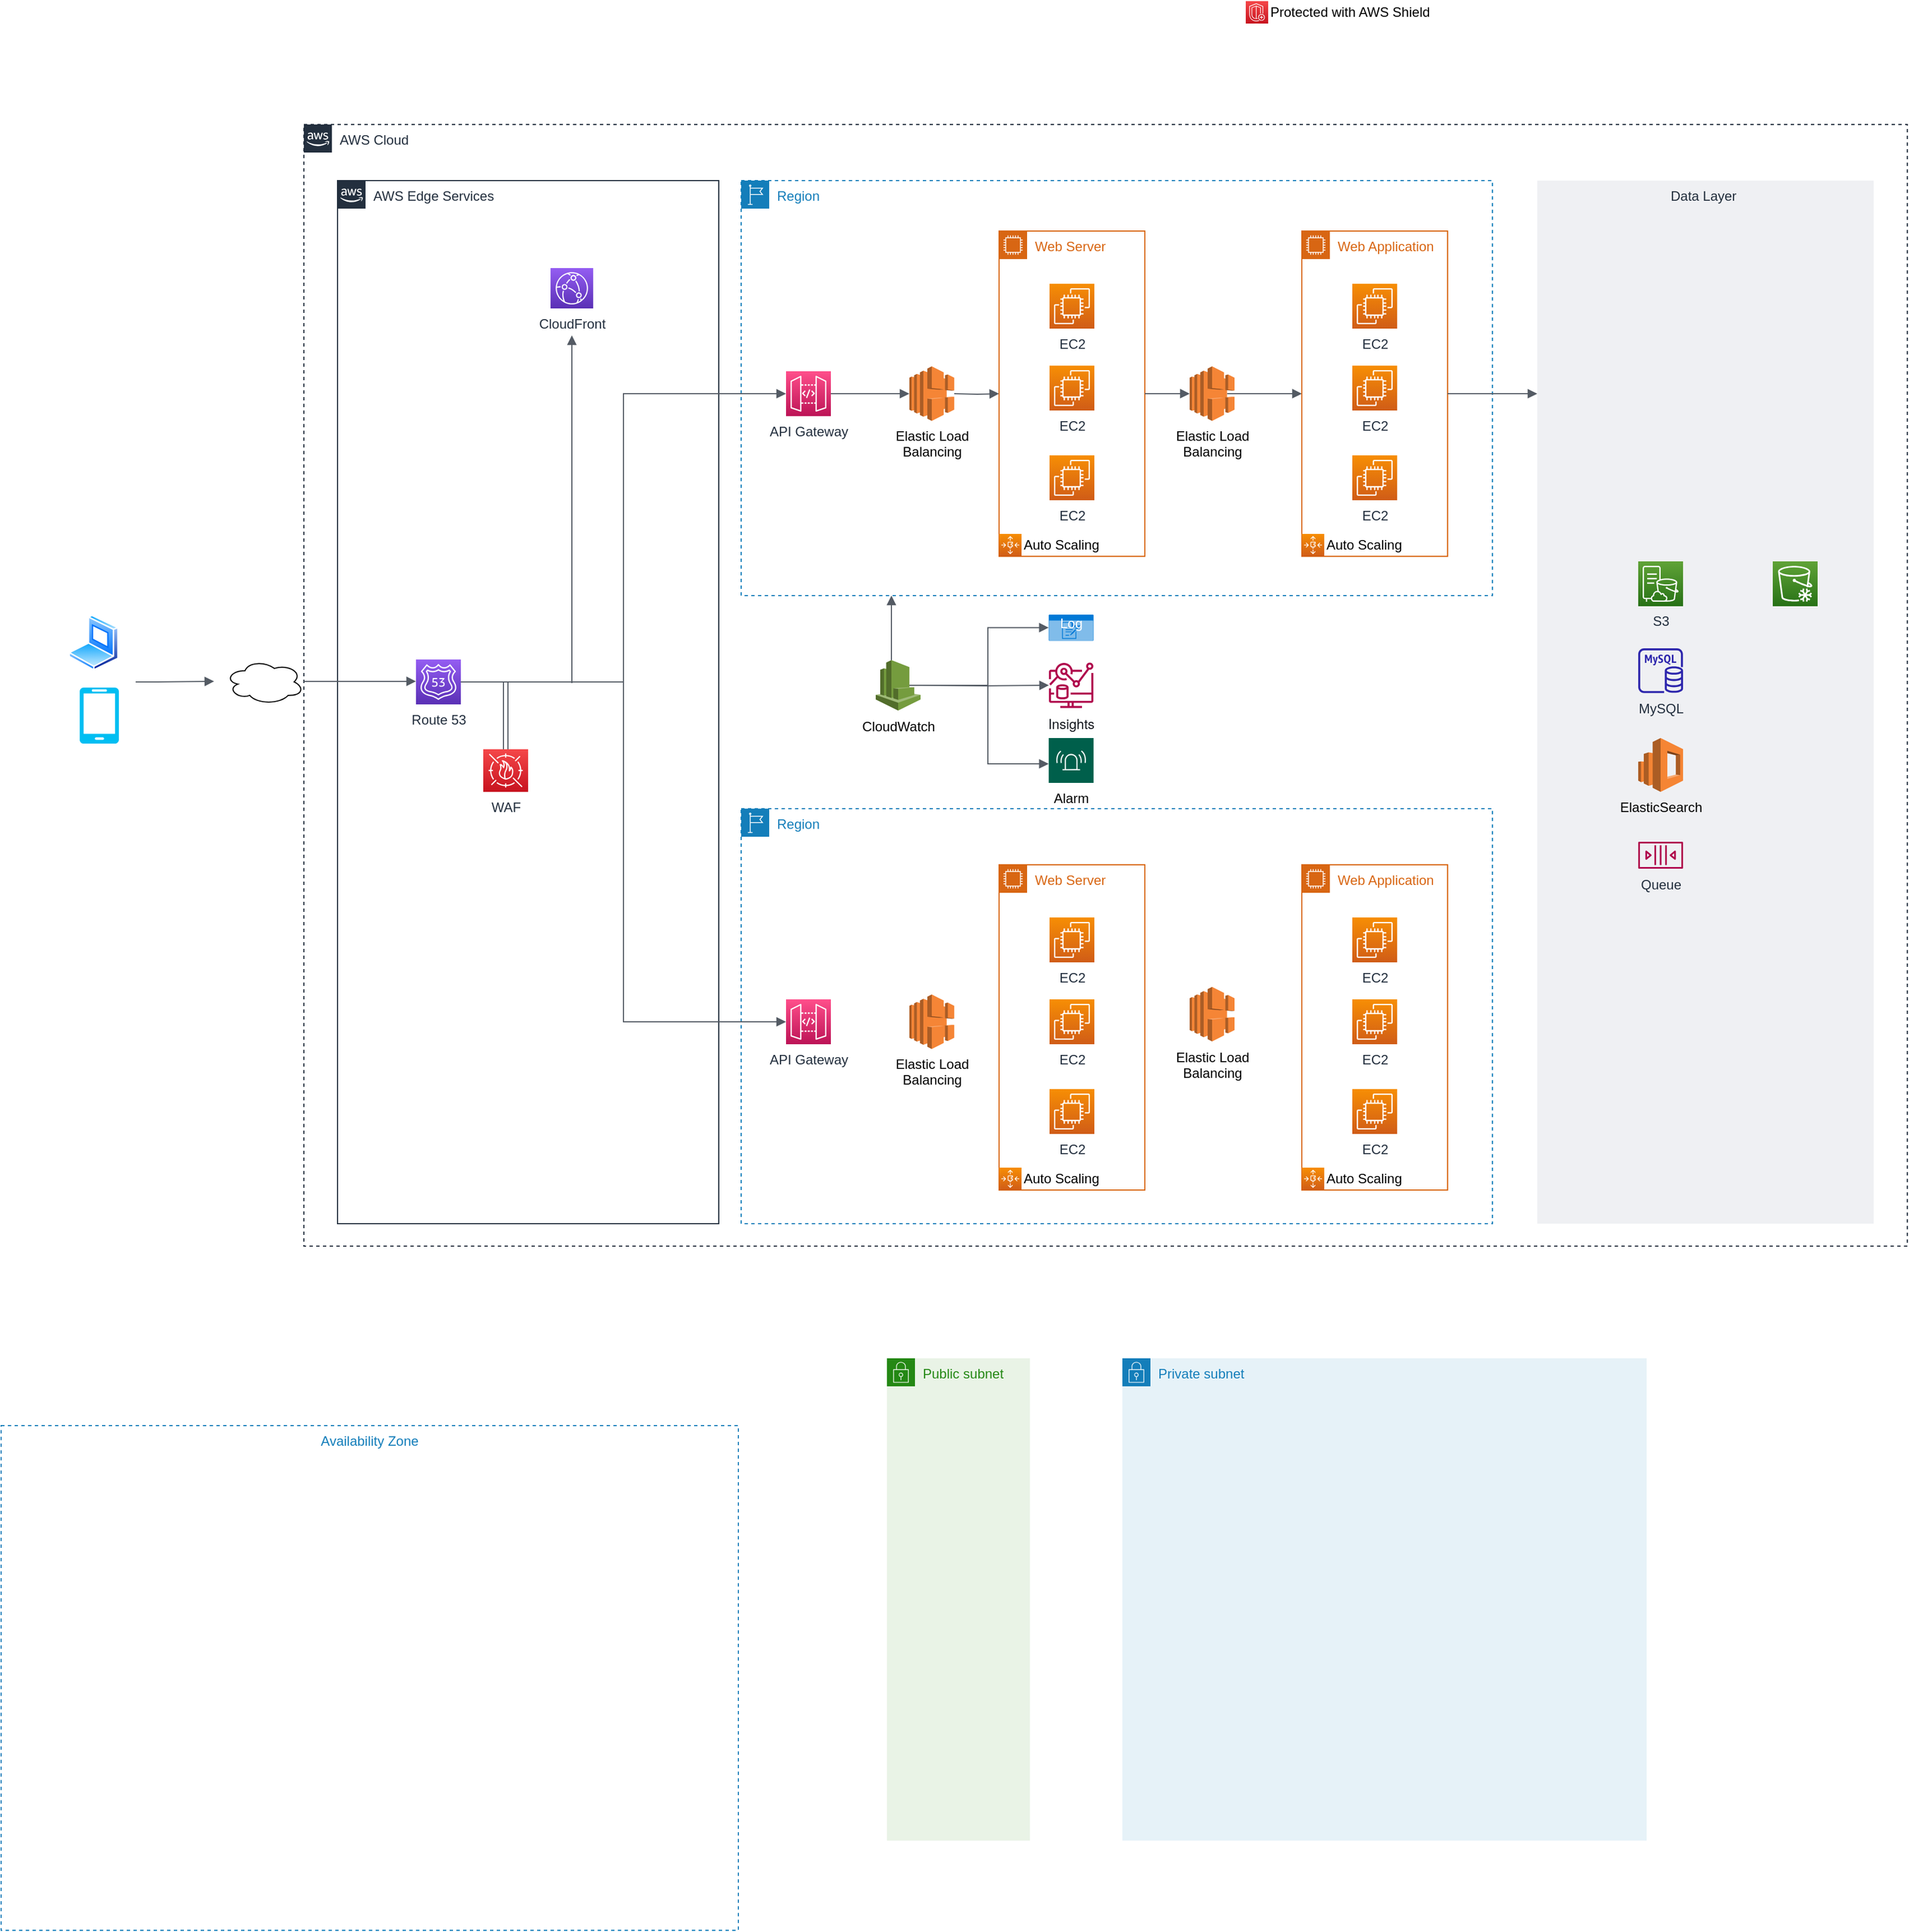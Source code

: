 <mxfile version="20.0.1" type="github">
  <diagram id="S9UyM0tFQbpVBHd5YzN-" name="Page-1">
    <mxGraphModel dx="1425" dy="802" grid="1" gridSize="10" guides="1" tooltips="1" connect="1" arrows="1" fold="1" page="1" pageScale="1" pageWidth="2336" pageHeight="1654" background="none" math="0" shadow="0">
      <root>
        <mxCell id="0" />
        <mxCell id="1" parent="0" />
        <mxCell id="o099btuPSf6t2Z-e04EJ-1" value="AWS Edge Services" style="points=[[0,0],[0.25,0],[0.5,0],[0.75,0],[1,0],[1,0.25],[1,0.5],[1,0.75],[1,1],[0.75,1],[0.5,1],[0.25,1],[0,1],[0,0.75],[0,0.5],[0,0.25]];outlineConnect=0;gradientColor=none;html=1;whiteSpace=wrap;fontSize=12;fontStyle=0;container=1;pointerEvents=0;collapsible=0;recursiveResize=0;shape=mxgraph.aws4.group;grIcon=mxgraph.aws4.group_aws_cloud_alt;strokeColor=#232F3E;fillColor=none;verticalAlign=top;align=left;spacingLeft=30;fontColor=#232F3E;dashed=0;" parent="1" vertex="1">
          <mxGeometry x="330" y="250" width="340" height="930" as="geometry" />
        </mxCell>
        <mxCell id="e1Rylb-uFzCbyF6p7n8r-2" value="AWS Cloud" style="points=[[0,0],[0.25,0],[0.5,0],[0.75,0],[1,0],[1,0.25],[1,0.5],[1,0.75],[1,1],[0.75,1],[0.5,1],[0.25,1],[0,1],[0,0.75],[0,0.5],[0,0.25]];outlineConnect=0;gradientColor=none;html=1;whiteSpace=wrap;fontSize=12;fontStyle=0;container=1;pointerEvents=0;collapsible=0;recursiveResize=0;shape=mxgraph.aws4.group;grIcon=mxgraph.aws4.group_aws_cloud_alt;strokeColor=#232F3E;fillColor=none;verticalAlign=top;align=left;spacingLeft=30;fontColor=#232F3E;dashed=1;" parent="1" vertex="1">
          <mxGeometry x="300" y="200" width="1430" height="1000" as="geometry" />
        </mxCell>
        <mxCell id="iqLI3kbQGFWktOSRR8GA-108" value="Data Layer " style="fillColor=#EFF0F3;strokeColor=none;dashed=0;verticalAlign=top;fontStyle=0;fontColor=#232F3D;" vertex="1" parent="e1Rylb-uFzCbyF6p7n8r-2">
          <mxGeometry x="1100" y="50" width="300" height="930" as="geometry" />
        </mxCell>
        <mxCell id="e1Rylb-uFzCbyF6p7n8r-9" value="Region" style="points=[[0,0],[0.25,0],[0.5,0],[0.75,0],[1,0],[1,0.25],[1,0.5],[1,0.75],[1,1],[0.75,1],[0.5,1],[0.25,1],[0,1],[0,0.75],[0,0.5],[0,0.25]];outlineConnect=0;gradientColor=none;html=1;whiteSpace=wrap;fontSize=12;fontStyle=0;container=1;pointerEvents=0;collapsible=0;recursiveResize=0;shape=mxgraph.aws4.group;grIcon=mxgraph.aws4.group_region;strokeColor=#147EBA;fillColor=none;verticalAlign=top;align=left;spacingLeft=30;fontColor=#147EBA;dashed=1;" parent="e1Rylb-uFzCbyF6p7n8r-2" vertex="1">
          <mxGeometry x="390" y="50" width="670" height="370" as="geometry" />
        </mxCell>
        <mxCell id="e1Rylb-uFzCbyF6p7n8r-6" value="API Gateway" style="sketch=0;points=[[0,0,0],[0.25,0,0],[0.5,0,0],[0.75,0,0],[1,0,0],[0,1,0],[0.25,1,0],[0.5,1,0],[0.75,1,0],[1,1,0],[0,0.25,0],[0,0.5,0],[0,0.75,0],[1,0.25,0],[1,0.5,0],[1,0.75,0]];outlineConnect=0;fontColor=#232F3E;gradientColor=#FF4F8B;gradientDirection=north;fillColor=#BC1356;strokeColor=#ffffff;dashed=0;verticalLabelPosition=bottom;verticalAlign=top;align=center;html=1;fontSize=12;fontStyle=0;aspect=fixed;shape=mxgraph.aws4.resourceIcon;resIcon=mxgraph.aws4.api_gateway;" parent="e1Rylb-uFzCbyF6p7n8r-9" vertex="1">
          <mxGeometry x="40" y="170" width="40" height="40" as="geometry" />
        </mxCell>
        <mxCell id="e1Rylb-uFzCbyF6p7n8r-16" value="Elastic Load&lt;br&gt;Balancing" style="outlineConnect=0;dashed=0;verticalLabelPosition=bottom;verticalAlign=top;align=center;html=1;shape=mxgraph.aws3.elastic_load_balancing;fillColor=#F58536;gradientColor=none;aspect=fixed;" parent="e1Rylb-uFzCbyF6p7n8r-9" vertex="1">
          <mxGeometry x="150" y="165.68" width="40" height="48.63" as="geometry" />
        </mxCell>
        <mxCell id="e1Rylb-uFzCbyF6p7n8r-26" value="Elastic Load&lt;br&gt;Balancing" style="outlineConnect=0;dashed=0;verticalLabelPosition=bottom;verticalAlign=top;align=center;html=1;shape=mxgraph.aws3.elastic_load_balancing;fillColor=#F58536;gradientColor=none;aspect=fixed;" parent="e1Rylb-uFzCbyF6p7n8r-9" vertex="1">
          <mxGeometry x="400" y="165.68" width="40" height="48.63" as="geometry" />
        </mxCell>
        <mxCell id="iqLI3kbQGFWktOSRR8GA-112" value="" style="edgeStyle=orthogonalEdgeStyle;html=1;endArrow=block;elbow=vertical;startArrow=none;endFill=1;strokeColor=#545B64;rounded=0;entryX=0;entryY=0.5;entryDx=0;entryDy=0;" edge="1" parent="e1Rylb-uFzCbyF6p7n8r-9" target="e1Rylb-uFzCbyF6p7n8r-17">
          <mxGeometry width="100" relative="1" as="geometry">
            <mxPoint x="190" y="190" as="sourcePoint" />
            <mxPoint x="390" y="340" as="targetPoint" />
          </mxGeometry>
        </mxCell>
        <mxCell id="e1Rylb-uFzCbyF6p7n8r-17" value="Web Server" style="points=[[0,0],[0.25,0],[0.5,0],[0.75,0],[1,0],[1,0.25],[1,0.5],[1,0.75],[1,1],[0.75,1],[0.5,1],[0.25,1],[0,1],[0,0.75],[0,0.5],[0,0.25]];outlineConnect=0;gradientColor=none;html=1;whiteSpace=wrap;fontSize=12;fontStyle=0;container=1;pointerEvents=0;collapsible=0;recursiveResize=0;shape=mxgraph.aws4.group;grIcon=mxgraph.aws4.group_ec2_instance_contents;strokeColor=#D86613;fillColor=none;verticalAlign=top;align=left;spacingLeft=30;fontColor=#D86613;dashed=0;" parent="e1Rylb-uFzCbyF6p7n8r-9" vertex="1">
          <mxGeometry x="230" y="45" width="130" height="290" as="geometry" />
        </mxCell>
        <mxCell id="e1Rylb-uFzCbyF6p7n8r-18" value="" style="sketch=0;points=[[0,0,0],[0.25,0,0],[0.5,0,0],[0.75,0,0],[1,0,0],[0,1,0],[0.25,1,0],[0.5,1,0],[0.75,1,0],[1,1,0],[0,0.25,0],[0,0.5,0],[0,0.75,0],[1,0.25,0],[1,0.5,0],[1,0.75,0]];outlineConnect=0;fontColor=#232F3E;gradientColor=#F78E04;gradientDirection=north;fillColor=#D05C17;strokeColor=#ffffff;dashed=0;verticalLabelPosition=bottom;verticalAlign=top;align=center;html=1;fontSize=12;fontStyle=0;aspect=fixed;shape=mxgraph.aws4.resourceIcon;resIcon=mxgraph.aws4.auto_scaling3;" parent="e1Rylb-uFzCbyF6p7n8r-17" vertex="1">
          <mxGeometry y="270" width="20" height="20" as="geometry" />
        </mxCell>
        <mxCell id="e1Rylb-uFzCbyF6p7n8r-19" value="Auto Scaling" style="text;html=1;strokeColor=none;fillColor=none;align=left;verticalAlign=middle;whiteSpace=wrap;rounded=0;dashed=1;" parent="e1Rylb-uFzCbyF6p7n8r-17" vertex="1">
          <mxGeometry x="20" y="270" width="110" height="20" as="geometry" />
        </mxCell>
        <mxCell id="e1Rylb-uFzCbyF6p7n8r-20" value="EC2" style="sketch=0;points=[[0,0,0],[0.25,0,0],[0.5,0,0],[0.75,0,0],[1,0,0],[0,1,0],[0.25,1,0],[0.5,1,0],[0.75,1,0],[1,1,0],[0,0.25,0],[0,0.5,0],[0,0.75,0],[1,0.25,0],[1,0.5,0],[1,0.75,0]];outlineConnect=0;fontColor=#232F3E;gradientColor=#F78E04;gradientDirection=north;fillColor=#D05C17;strokeColor=#ffffff;dashed=0;verticalLabelPosition=bottom;verticalAlign=top;align=center;html=1;fontSize=12;fontStyle=0;aspect=fixed;shape=mxgraph.aws4.resourceIcon;resIcon=mxgraph.aws4.ec2;" parent="e1Rylb-uFzCbyF6p7n8r-17" vertex="1">
          <mxGeometry x="45" y="47" width="40" height="40" as="geometry" />
        </mxCell>
        <mxCell id="e1Rylb-uFzCbyF6p7n8r-34" value="EC2" style="sketch=0;points=[[0,0,0],[0.25,0,0],[0.5,0,0],[0.75,0,0],[1,0,0],[0,1,0],[0.25,1,0],[0.5,1,0],[0.75,1,0],[1,1,0],[0,0.25,0],[0,0.5,0],[0,0.75,0],[1,0.25,0],[1,0.5,0],[1,0.75,0]];outlineConnect=0;fontColor=#232F3E;gradientColor=#F78E04;gradientDirection=north;fillColor=#D05C17;strokeColor=#ffffff;dashed=0;verticalLabelPosition=bottom;verticalAlign=top;align=center;html=1;fontSize=12;fontStyle=0;aspect=fixed;shape=mxgraph.aws4.resourceIcon;resIcon=mxgraph.aws4.ec2;" parent="e1Rylb-uFzCbyF6p7n8r-17" vertex="1">
          <mxGeometry x="45" y="120" width="40" height="40" as="geometry" />
        </mxCell>
        <mxCell id="e1Rylb-uFzCbyF6p7n8r-35" value="EC2" style="sketch=0;points=[[0,0,0],[0.25,0,0],[0.5,0,0],[0.75,0,0],[1,0,0],[0,1,0],[0.25,1,0],[0.5,1,0],[0.75,1,0],[1,1,0],[0,0.25,0],[0,0.5,0],[0,0.75,0],[1,0.25,0],[1,0.5,0],[1,0.75,0]];outlineConnect=0;fontColor=#232F3E;gradientColor=#F78E04;gradientDirection=north;fillColor=#D05C17;strokeColor=#ffffff;dashed=0;verticalLabelPosition=bottom;verticalAlign=top;align=center;html=1;fontSize=12;fontStyle=0;aspect=fixed;shape=mxgraph.aws4.resourceIcon;resIcon=mxgraph.aws4.ec2;" parent="e1Rylb-uFzCbyF6p7n8r-17" vertex="1">
          <mxGeometry x="45" y="200" width="40" height="40" as="geometry" />
        </mxCell>
        <mxCell id="iqLI3kbQGFWktOSRR8GA-113" value="" style="edgeStyle=orthogonalEdgeStyle;html=1;endArrow=block;elbow=vertical;startArrow=none;endFill=1;strokeColor=#545B64;rounded=0;exitX=1;exitY=0.5;exitDx=0;exitDy=0;entryX=0;entryY=0.5;entryDx=0;entryDy=0;entryPerimeter=0;" edge="1" parent="e1Rylb-uFzCbyF6p7n8r-9" source="e1Rylb-uFzCbyF6p7n8r-17" target="e1Rylb-uFzCbyF6p7n8r-26">
          <mxGeometry width="100" relative="1" as="geometry">
            <mxPoint x="290" y="340" as="sourcePoint" />
            <mxPoint x="390" y="340" as="targetPoint" />
          </mxGeometry>
        </mxCell>
        <mxCell id="iqLI3kbQGFWktOSRR8GA-114" value="" style="edgeStyle=orthogonalEdgeStyle;html=1;endArrow=block;elbow=vertical;startArrow=none;endFill=1;strokeColor=#545B64;rounded=0;exitX=0.835;exitY=0.5;exitDx=0;exitDy=0;exitPerimeter=0;" edge="1" parent="e1Rylb-uFzCbyF6p7n8r-9" source="e1Rylb-uFzCbyF6p7n8r-26" target="e1Rylb-uFzCbyF6p7n8r-36">
          <mxGeometry width="100" relative="1" as="geometry">
            <mxPoint x="290" y="340" as="sourcePoint" />
            <mxPoint x="390" y="340" as="targetPoint" />
          </mxGeometry>
        </mxCell>
        <mxCell id="e1Rylb-uFzCbyF6p7n8r-36" value="Web Application" style="points=[[0,0],[0.25,0],[0.5,0],[0.75,0],[1,0],[1,0.25],[1,0.5],[1,0.75],[1,1],[0.75,1],[0.5,1],[0.25,1],[0,1],[0,0.75],[0,0.5],[0,0.25]];outlineConnect=0;gradientColor=none;html=1;whiteSpace=wrap;fontSize=12;fontStyle=0;container=1;pointerEvents=0;collapsible=0;recursiveResize=0;shape=mxgraph.aws4.group;grIcon=mxgraph.aws4.group_ec2_instance_contents;strokeColor=#D86613;fillColor=none;verticalAlign=top;align=left;spacingLeft=30;fontColor=#D86613;dashed=0;" parent="e1Rylb-uFzCbyF6p7n8r-9" vertex="1">
          <mxGeometry x="500" y="45" width="130" height="290" as="geometry" />
        </mxCell>
        <mxCell id="e1Rylb-uFzCbyF6p7n8r-37" value="" style="sketch=0;points=[[0,0,0],[0.25,0,0],[0.5,0,0],[0.75,0,0],[1,0,0],[0,1,0],[0.25,1,0],[0.5,1,0],[0.75,1,0],[1,1,0],[0,0.25,0],[0,0.5,0],[0,0.75,0],[1,0.25,0],[1,0.5,0],[1,0.75,0]];outlineConnect=0;fontColor=#232F3E;gradientColor=#F78E04;gradientDirection=north;fillColor=#D05C17;strokeColor=#ffffff;dashed=0;verticalLabelPosition=bottom;verticalAlign=top;align=center;html=1;fontSize=12;fontStyle=0;aspect=fixed;shape=mxgraph.aws4.resourceIcon;resIcon=mxgraph.aws4.auto_scaling3;" parent="e1Rylb-uFzCbyF6p7n8r-36" vertex="1">
          <mxGeometry y="270" width="20" height="20" as="geometry" />
        </mxCell>
        <mxCell id="e1Rylb-uFzCbyF6p7n8r-38" value="Auto Scaling" style="text;html=1;strokeColor=none;fillColor=none;align=left;verticalAlign=middle;whiteSpace=wrap;rounded=0;dashed=1;" parent="e1Rylb-uFzCbyF6p7n8r-36" vertex="1">
          <mxGeometry x="20" y="270" width="110" height="20" as="geometry" />
        </mxCell>
        <mxCell id="e1Rylb-uFzCbyF6p7n8r-39" value="EC2" style="sketch=0;points=[[0,0,0],[0.25,0,0],[0.5,0,0],[0.75,0,0],[1,0,0],[0,1,0],[0.25,1,0],[0.5,1,0],[0.75,1,0],[1,1,0],[0,0.25,0],[0,0.5,0],[0,0.75,0],[1,0.25,0],[1,0.5,0],[1,0.75,0]];outlineConnect=0;fontColor=#232F3E;gradientColor=#F78E04;gradientDirection=north;fillColor=#D05C17;strokeColor=#ffffff;dashed=0;verticalLabelPosition=bottom;verticalAlign=top;align=center;html=1;fontSize=12;fontStyle=0;aspect=fixed;shape=mxgraph.aws4.resourceIcon;resIcon=mxgraph.aws4.ec2;" parent="e1Rylb-uFzCbyF6p7n8r-36" vertex="1">
          <mxGeometry x="45" y="47" width="40" height="40" as="geometry" />
        </mxCell>
        <mxCell id="e1Rylb-uFzCbyF6p7n8r-40" value="EC2" style="sketch=0;points=[[0,0,0],[0.25,0,0],[0.5,0,0],[0.75,0,0],[1,0,0],[0,1,0],[0.25,1,0],[0.5,1,0],[0.75,1,0],[1,1,0],[0,0.25,0],[0,0.5,0],[0,0.75,0],[1,0.25,0],[1,0.5,0],[1,0.75,0]];outlineConnect=0;fontColor=#232F3E;gradientColor=#F78E04;gradientDirection=north;fillColor=#D05C17;strokeColor=#ffffff;dashed=0;verticalLabelPosition=bottom;verticalAlign=top;align=center;html=1;fontSize=12;fontStyle=0;aspect=fixed;shape=mxgraph.aws4.resourceIcon;resIcon=mxgraph.aws4.ec2;" parent="e1Rylb-uFzCbyF6p7n8r-36" vertex="1">
          <mxGeometry x="45" y="120" width="40" height="40" as="geometry" />
        </mxCell>
        <mxCell id="e1Rylb-uFzCbyF6p7n8r-41" value="EC2" style="sketch=0;points=[[0,0,0],[0.25,0,0],[0.5,0,0],[0.75,0,0],[1,0,0],[0,1,0],[0.25,1,0],[0.5,1,0],[0.75,1,0],[1,1,0],[0,0.25,0],[0,0.5,0],[0,0.75,0],[1,0.25,0],[1,0.5,0],[1,0.75,0]];outlineConnect=0;fontColor=#232F3E;gradientColor=#F78E04;gradientDirection=north;fillColor=#D05C17;strokeColor=#ffffff;dashed=0;verticalLabelPosition=bottom;verticalAlign=top;align=center;html=1;fontSize=12;fontStyle=0;aspect=fixed;shape=mxgraph.aws4.resourceIcon;resIcon=mxgraph.aws4.ec2;" parent="e1Rylb-uFzCbyF6p7n8r-36" vertex="1">
          <mxGeometry x="45" y="200" width="40" height="40" as="geometry" />
        </mxCell>
        <mxCell id="iqLI3kbQGFWktOSRR8GA-72" value="Region" style="points=[[0,0],[0.25,0],[0.5,0],[0.75,0],[1,0],[1,0.25],[1,0.5],[1,0.75],[1,1],[0.75,1],[0.5,1],[0.25,1],[0,1],[0,0.75],[0,0.5],[0,0.25]];outlineConnect=0;gradientColor=none;html=1;whiteSpace=wrap;fontSize=12;fontStyle=0;container=1;pointerEvents=0;collapsible=0;recursiveResize=0;shape=mxgraph.aws4.group;grIcon=mxgraph.aws4.group_region;strokeColor=#147EBA;fillColor=none;verticalAlign=top;align=left;spacingLeft=30;fontColor=#147EBA;dashed=1;" vertex="1" parent="e1Rylb-uFzCbyF6p7n8r-2">
          <mxGeometry x="390" y="610" width="670" height="370" as="geometry" />
        </mxCell>
        <mxCell id="iqLI3kbQGFWktOSRR8GA-77" value="API Gateway" style="sketch=0;points=[[0,0,0],[0.25,0,0],[0.5,0,0],[0.75,0,0],[1,0,0],[0,1,0],[0.25,1,0],[0.5,1,0],[0.75,1,0],[1,1,0],[0,0.25,0],[0,0.5,0],[0,0.75,0],[1,0.25,0],[1,0.5,0],[1,0.75,0]];outlineConnect=0;fontColor=#232F3E;gradientColor=#FF4F8B;gradientDirection=north;fillColor=#BC1356;strokeColor=#ffffff;dashed=0;verticalLabelPosition=bottom;verticalAlign=top;align=center;html=1;fontSize=12;fontStyle=0;aspect=fixed;shape=mxgraph.aws4.resourceIcon;resIcon=mxgraph.aws4.api_gateway;" vertex="1" parent="iqLI3kbQGFWktOSRR8GA-72">
          <mxGeometry x="40" y="170" width="40" height="40" as="geometry" />
        </mxCell>
        <mxCell id="iqLI3kbQGFWktOSRR8GA-78" value="Elastic Load&lt;br&gt;Balancing" style="outlineConnect=0;dashed=0;verticalLabelPosition=bottom;verticalAlign=top;align=center;html=1;shape=mxgraph.aws3.elastic_load_balancing;fillColor=#F58536;gradientColor=none;aspect=fixed;" vertex="1" parent="iqLI3kbQGFWktOSRR8GA-72">
          <mxGeometry x="150" y="165.68" width="40" height="48.63" as="geometry" />
        </mxCell>
        <mxCell id="iqLI3kbQGFWktOSRR8GA-79" value="Web Server" style="points=[[0,0],[0.25,0],[0.5,0],[0.75,0],[1,0],[1,0.25],[1,0.5],[1,0.75],[1,1],[0.75,1],[0.5,1],[0.25,1],[0,1],[0,0.75],[0,0.5],[0,0.25]];outlineConnect=0;gradientColor=none;html=1;whiteSpace=wrap;fontSize=12;fontStyle=0;container=1;pointerEvents=0;collapsible=0;recursiveResize=0;shape=mxgraph.aws4.group;grIcon=mxgraph.aws4.group_ec2_instance_contents;strokeColor=#D86613;fillColor=none;verticalAlign=top;align=left;spacingLeft=30;fontColor=#D86613;dashed=0;" vertex="1" parent="iqLI3kbQGFWktOSRR8GA-72">
          <mxGeometry x="230" y="50" width="130" height="290" as="geometry" />
        </mxCell>
        <mxCell id="iqLI3kbQGFWktOSRR8GA-80" value="" style="sketch=0;points=[[0,0,0],[0.25,0,0],[0.5,0,0],[0.75,0,0],[1,0,0],[0,1,0],[0.25,1,0],[0.5,1,0],[0.75,1,0],[1,1,0],[0,0.25,0],[0,0.5,0],[0,0.75,0],[1,0.25,0],[1,0.5,0],[1,0.75,0]];outlineConnect=0;fontColor=#232F3E;gradientColor=#F78E04;gradientDirection=north;fillColor=#D05C17;strokeColor=#ffffff;dashed=0;verticalLabelPosition=bottom;verticalAlign=top;align=center;html=1;fontSize=12;fontStyle=0;aspect=fixed;shape=mxgraph.aws4.resourceIcon;resIcon=mxgraph.aws4.auto_scaling3;" vertex="1" parent="iqLI3kbQGFWktOSRR8GA-79">
          <mxGeometry y="270" width="20" height="20" as="geometry" />
        </mxCell>
        <mxCell id="iqLI3kbQGFWktOSRR8GA-81" value="Auto Scaling" style="text;html=1;strokeColor=none;fillColor=none;align=left;verticalAlign=middle;whiteSpace=wrap;rounded=0;dashed=1;" vertex="1" parent="iqLI3kbQGFWktOSRR8GA-79">
          <mxGeometry x="20" y="270" width="110" height="20" as="geometry" />
        </mxCell>
        <mxCell id="iqLI3kbQGFWktOSRR8GA-82" value="EC2" style="sketch=0;points=[[0,0,0],[0.25,0,0],[0.5,0,0],[0.75,0,0],[1,0,0],[0,1,0],[0.25,1,0],[0.5,1,0],[0.75,1,0],[1,1,0],[0,0.25,0],[0,0.5,0],[0,0.75,0],[1,0.25,0],[1,0.5,0],[1,0.75,0]];outlineConnect=0;fontColor=#232F3E;gradientColor=#F78E04;gradientDirection=north;fillColor=#D05C17;strokeColor=#ffffff;dashed=0;verticalLabelPosition=bottom;verticalAlign=top;align=center;html=1;fontSize=12;fontStyle=0;aspect=fixed;shape=mxgraph.aws4.resourceIcon;resIcon=mxgraph.aws4.ec2;" vertex="1" parent="iqLI3kbQGFWktOSRR8GA-79">
          <mxGeometry x="45" y="47" width="40" height="40" as="geometry" />
        </mxCell>
        <mxCell id="iqLI3kbQGFWktOSRR8GA-83" value="EC2" style="sketch=0;points=[[0,0,0],[0.25,0,0],[0.5,0,0],[0.75,0,0],[1,0,0],[0,1,0],[0.25,1,0],[0.5,1,0],[0.75,1,0],[1,1,0],[0,0.25,0],[0,0.5,0],[0,0.75,0],[1,0.25,0],[1,0.5,0],[1,0.75,0]];outlineConnect=0;fontColor=#232F3E;gradientColor=#F78E04;gradientDirection=north;fillColor=#D05C17;strokeColor=#ffffff;dashed=0;verticalLabelPosition=bottom;verticalAlign=top;align=center;html=1;fontSize=12;fontStyle=0;aspect=fixed;shape=mxgraph.aws4.resourceIcon;resIcon=mxgraph.aws4.ec2;" vertex="1" parent="iqLI3kbQGFWktOSRR8GA-79">
          <mxGeometry x="45" y="120" width="40" height="40" as="geometry" />
        </mxCell>
        <mxCell id="iqLI3kbQGFWktOSRR8GA-84" value="EC2" style="sketch=0;points=[[0,0,0],[0.25,0,0],[0.5,0,0],[0.75,0,0],[1,0,0],[0,1,0],[0.25,1,0],[0.5,1,0],[0.75,1,0],[1,1,0],[0,0.25,0],[0,0.5,0],[0,0.75,0],[1,0.25,0],[1,0.5,0],[1,0.75,0]];outlineConnect=0;fontColor=#232F3E;gradientColor=#F78E04;gradientDirection=north;fillColor=#D05C17;strokeColor=#ffffff;dashed=0;verticalLabelPosition=bottom;verticalAlign=top;align=center;html=1;fontSize=12;fontStyle=0;aspect=fixed;shape=mxgraph.aws4.resourceIcon;resIcon=mxgraph.aws4.ec2;" vertex="1" parent="iqLI3kbQGFWktOSRR8GA-79">
          <mxGeometry x="45" y="200" width="40" height="40" as="geometry" />
        </mxCell>
        <mxCell id="iqLI3kbQGFWktOSRR8GA-85" value="Elastic Load&lt;br&gt;Balancing" style="outlineConnect=0;dashed=0;verticalLabelPosition=bottom;verticalAlign=top;align=center;html=1;shape=mxgraph.aws3.elastic_load_balancing;fillColor=#F58536;gradientColor=none;aspect=fixed;" vertex="1" parent="iqLI3kbQGFWktOSRR8GA-72">
          <mxGeometry x="400" y="158.87" width="40" height="48.63" as="geometry" />
        </mxCell>
        <mxCell id="iqLI3kbQGFWktOSRR8GA-86" value="Web Application" style="points=[[0,0],[0.25,0],[0.5,0],[0.75,0],[1,0],[1,0.25],[1,0.5],[1,0.75],[1,1],[0.75,1],[0.5,1],[0.25,1],[0,1],[0,0.75],[0,0.5],[0,0.25]];outlineConnect=0;gradientColor=none;html=1;whiteSpace=wrap;fontSize=12;fontStyle=0;container=1;pointerEvents=0;collapsible=0;recursiveResize=0;shape=mxgraph.aws4.group;grIcon=mxgraph.aws4.group_ec2_instance_contents;strokeColor=#D86613;fillColor=none;verticalAlign=top;align=left;spacingLeft=30;fontColor=#D86613;dashed=0;" vertex="1" parent="iqLI3kbQGFWktOSRR8GA-72">
          <mxGeometry x="500" y="50" width="130" height="290" as="geometry" />
        </mxCell>
        <mxCell id="iqLI3kbQGFWktOSRR8GA-87" value="" style="sketch=0;points=[[0,0,0],[0.25,0,0],[0.5,0,0],[0.75,0,0],[1,0,0],[0,1,0],[0.25,1,0],[0.5,1,0],[0.75,1,0],[1,1,0],[0,0.25,0],[0,0.5,0],[0,0.75,0],[1,0.25,0],[1,0.5,0],[1,0.75,0]];outlineConnect=0;fontColor=#232F3E;gradientColor=#F78E04;gradientDirection=north;fillColor=#D05C17;strokeColor=#ffffff;dashed=0;verticalLabelPosition=bottom;verticalAlign=top;align=center;html=1;fontSize=12;fontStyle=0;aspect=fixed;shape=mxgraph.aws4.resourceIcon;resIcon=mxgraph.aws4.auto_scaling3;" vertex="1" parent="iqLI3kbQGFWktOSRR8GA-86">
          <mxGeometry y="270" width="20" height="20" as="geometry" />
        </mxCell>
        <mxCell id="iqLI3kbQGFWktOSRR8GA-88" value="Auto Scaling" style="text;html=1;strokeColor=none;fillColor=none;align=left;verticalAlign=middle;whiteSpace=wrap;rounded=0;dashed=1;" vertex="1" parent="iqLI3kbQGFWktOSRR8GA-86">
          <mxGeometry x="20" y="270" width="110" height="20" as="geometry" />
        </mxCell>
        <mxCell id="iqLI3kbQGFWktOSRR8GA-89" value="EC2" style="sketch=0;points=[[0,0,0],[0.25,0,0],[0.5,0,0],[0.75,0,0],[1,0,0],[0,1,0],[0.25,1,0],[0.5,1,0],[0.75,1,0],[1,1,0],[0,0.25,0],[0,0.5,0],[0,0.75,0],[1,0.25,0],[1,0.5,0],[1,0.75,0]];outlineConnect=0;fontColor=#232F3E;gradientColor=#F78E04;gradientDirection=north;fillColor=#D05C17;strokeColor=#ffffff;dashed=0;verticalLabelPosition=bottom;verticalAlign=top;align=center;html=1;fontSize=12;fontStyle=0;aspect=fixed;shape=mxgraph.aws4.resourceIcon;resIcon=mxgraph.aws4.ec2;" vertex="1" parent="iqLI3kbQGFWktOSRR8GA-86">
          <mxGeometry x="45" y="47" width="40" height="40" as="geometry" />
        </mxCell>
        <mxCell id="iqLI3kbQGFWktOSRR8GA-90" value="EC2" style="sketch=0;points=[[0,0,0],[0.25,0,0],[0.5,0,0],[0.75,0,0],[1,0,0],[0,1,0],[0.25,1,0],[0.5,1,0],[0.75,1,0],[1,1,0],[0,0.25,0],[0,0.5,0],[0,0.75,0],[1,0.25,0],[1,0.5,0],[1,0.75,0]];outlineConnect=0;fontColor=#232F3E;gradientColor=#F78E04;gradientDirection=north;fillColor=#D05C17;strokeColor=#ffffff;dashed=0;verticalLabelPosition=bottom;verticalAlign=top;align=center;html=1;fontSize=12;fontStyle=0;aspect=fixed;shape=mxgraph.aws4.resourceIcon;resIcon=mxgraph.aws4.ec2;" vertex="1" parent="iqLI3kbQGFWktOSRR8GA-86">
          <mxGeometry x="45" y="120" width="40" height="40" as="geometry" />
        </mxCell>
        <mxCell id="iqLI3kbQGFWktOSRR8GA-91" value="EC2" style="sketch=0;points=[[0,0,0],[0.25,0,0],[0.5,0,0],[0.75,0,0],[1,0,0],[0,1,0],[0.25,1,0],[0.5,1,0],[0.75,1,0],[1,1,0],[0,0.25,0],[0,0.5,0],[0,0.75,0],[1,0.25,0],[1,0.5,0],[1,0.75,0]];outlineConnect=0;fontColor=#232F3E;gradientColor=#F78E04;gradientDirection=north;fillColor=#D05C17;strokeColor=#ffffff;dashed=0;verticalLabelPosition=bottom;verticalAlign=top;align=center;html=1;fontSize=12;fontStyle=0;aspect=fixed;shape=mxgraph.aws4.resourceIcon;resIcon=mxgraph.aws4.ec2;" vertex="1" parent="iqLI3kbQGFWktOSRR8GA-86">
          <mxGeometry x="45" y="200" width="40" height="40" as="geometry" />
        </mxCell>
        <mxCell id="e1Rylb-uFzCbyF6p7n8r-42" value="S3" style="sketch=0;points=[[0,0,0],[0.25,0,0],[0.5,0,0],[0.75,0,0],[1,0,0],[0,1,0],[0.25,1,0],[0.5,1,0],[0.75,1,0],[1,1,0],[0,0.25,0],[0,0.5,0],[0,0.75,0],[1,0.25,0],[1,0.5,0],[1,0.75,0]];outlineConnect=0;fontColor=#232F3E;gradientColor=#60A337;gradientDirection=north;fillColor=#277116;strokeColor=#ffffff;dashed=0;verticalLabelPosition=bottom;verticalAlign=top;align=center;html=1;fontSize=12;fontStyle=0;aspect=fixed;shape=mxgraph.aws4.resourceIcon;resIcon=mxgraph.aws4.s3_on_outposts_storage;" parent="e1Rylb-uFzCbyF6p7n8r-2" vertex="1">
          <mxGeometry x="1190" y="389.45" width="40" height="40" as="geometry" />
        </mxCell>
        <mxCell id="e1Rylb-uFzCbyF6p7n8r-49" value="MySQL" style="sketch=0;outlineConnect=0;fontColor=#232F3E;gradientColor=none;fillColor=#2E27AD;strokeColor=none;dashed=0;verticalLabelPosition=bottom;verticalAlign=top;align=center;html=1;fontSize=12;fontStyle=0;aspect=fixed;pointerEvents=1;shape=mxgraph.aws4.rds_mysql_instance;" parent="e1Rylb-uFzCbyF6p7n8r-2" vertex="1">
          <mxGeometry x="1190" y="466.95" width="40" height="40" as="geometry" />
        </mxCell>
        <mxCell id="e1Rylb-uFzCbyF6p7n8r-50" value="Queue" style="sketch=0;outlineConnect=0;fontColor=#232F3E;gradientColor=none;fillColor=#B0084D;strokeColor=none;dashed=0;verticalLabelPosition=bottom;verticalAlign=top;align=center;html=1;fontSize=12;fontStyle=0;aspect=fixed;pointerEvents=1;shape=mxgraph.aws4.queue;" parent="e1Rylb-uFzCbyF6p7n8r-2" vertex="1">
          <mxGeometry x="1190" y="639.45" width="40" height="24.1" as="geometry" />
        </mxCell>
        <mxCell id="e1Rylb-uFzCbyF6p7n8r-53" value="" style="sketch=0;points=[[0,0,0],[0.25,0,0],[0.5,0,0],[0.75,0,0],[1,0,0],[0,1,0],[0.25,1,0],[0.5,1,0],[0.75,1,0],[1,1,0],[0,0.25,0],[0,0.5,0],[0,0.75,0],[1,0.25,0],[1,0.5,0],[1,0.75,0]];outlineConnect=0;fontColor=#232F3E;gradientColor=#60A337;gradientDirection=north;fillColor=#277116;strokeColor=#ffffff;dashed=0;verticalLabelPosition=bottom;verticalAlign=top;align=center;html=1;fontSize=12;fontStyle=0;aspect=fixed;shape=mxgraph.aws4.resourceIcon;resIcon=mxgraph.aws4.glacier;" parent="e1Rylb-uFzCbyF6p7n8r-2" vertex="1">
          <mxGeometry x="1310" y="389.45" width="40" height="40" as="geometry" />
        </mxCell>
        <mxCell id="e1Rylb-uFzCbyF6p7n8r-54" value="ElasticSearch" style="outlineConnect=0;dashed=0;verticalLabelPosition=bottom;verticalAlign=top;align=center;html=1;shape=mxgraph.aws3.elasticsearch_service;fillColor=#F58534;gradientColor=none;aspect=fixed;" parent="e1Rylb-uFzCbyF6p7n8r-2" vertex="1">
          <mxGeometry x="1190" y="546.95" width="40" height="48" as="geometry" />
        </mxCell>
        <mxCell id="o099btuPSf6t2Z-e04EJ-18" value="" style="group" parent="e1Rylb-uFzCbyF6p7n8r-2" vertex="1" connectable="0">
          <mxGeometry x="-130" y="476.95" width="230" height="40" as="geometry" />
        </mxCell>
        <mxCell id="o099btuPSf6t2Z-e04EJ-4" value="" style="ellipse;shape=cloud;whiteSpace=wrap;html=1;" parent="o099btuPSf6t2Z-e04EJ-18" vertex="1">
          <mxGeometry x="60" width="70" height="40" as="geometry" />
        </mxCell>
        <mxCell id="o099btuPSf6t2Z-e04EJ-6" value="" style="edgeStyle=orthogonalEdgeStyle;html=1;endArrow=block;elbow=vertical;startArrow=none;endFill=1;strokeColor=#545B64;rounded=0;" parent="o099btuPSf6t2Z-e04EJ-18" edge="1">
          <mxGeometry width="100" relative="1" as="geometry">
            <mxPoint x="130" y="19.5" as="sourcePoint" />
            <mxPoint x="230" y="19.5" as="targetPoint" />
          </mxGeometry>
        </mxCell>
        <mxCell id="o099btuPSf6t2Z-e04EJ-7" value="" style="edgeStyle=orthogonalEdgeStyle;html=1;endArrow=block;elbow=vertical;startArrow=none;endFill=1;strokeColor=#545B64;rounded=0;" parent="o099btuPSf6t2Z-e04EJ-18" edge="1">
          <mxGeometry width="100" relative="1" as="geometry">
            <mxPoint x="-20" y="20" as="sourcePoint" />
            <mxPoint x="50" y="19.5" as="targetPoint" />
            <Array as="points">
              <mxPoint y="19.5" />
              <mxPoint y="19.5" />
            </Array>
          </mxGeometry>
        </mxCell>
        <mxCell id="o099btuPSf6t2Z-e04EJ-12" value="Route 53" style="sketch=0;points=[[0,0,0],[0.25,0,0],[0.5,0,0],[0.75,0,0],[1,0,0],[0,1,0],[0.25,1,0],[0.5,1,0],[0.75,1,0],[1,1,0],[0,0.25,0],[0,0.5,0],[0,0.75,0],[1,0.25,0],[1,0.5,0],[1,0.75,0]];outlineConnect=0;fontColor=#232F3E;gradientColor=#945DF2;gradientDirection=north;fillColor=#5A30B5;strokeColor=#ffffff;dashed=0;verticalLabelPosition=bottom;verticalAlign=top;align=center;html=1;fontSize=12;fontStyle=0;aspect=fixed;shape=mxgraph.aws4.resourceIcon;resIcon=mxgraph.aws4.route_53;" parent="e1Rylb-uFzCbyF6p7n8r-2" vertex="1">
          <mxGeometry x="100" y="476.95" width="40" height="40" as="geometry" />
        </mxCell>
        <mxCell id="o099btuPSf6t2Z-e04EJ-13" value="CloudFront" style="sketch=0;points=[[0,0,0],[0.25,0,0],[0.5,0,0],[0.75,0,0],[1,0,0],[0,1,0],[0.25,1,0],[0.5,1,0],[0.75,1,0],[1,1,0],[0,0.25,0],[0,0.5,0],[0,0.75,0],[1,0.25,0],[1,0.5,0],[1,0.75,0]];outlineConnect=0;fontColor=#232F3E;gradientColor=#945DF2;gradientDirection=north;fillColor=#5A30B5;strokeColor=#ffffff;dashed=0;verticalLabelPosition=bottom;verticalAlign=top;align=center;html=1;fontSize=12;fontStyle=0;aspect=fixed;shape=mxgraph.aws4.resourceIcon;resIcon=mxgraph.aws4.cloudfront;" parent="e1Rylb-uFzCbyF6p7n8r-2" vertex="1">
          <mxGeometry x="220" y="128" width="38" height="36" as="geometry" />
        </mxCell>
        <mxCell id="iqLI3kbQGFWktOSRR8GA-3" value="" style="edgeStyle=orthogonalEdgeStyle;html=1;endArrow=block;elbow=vertical;startArrow=none;endFill=1;strokeColor=#545B64;rounded=0;" edge="1" parent="e1Rylb-uFzCbyF6p7n8r-2">
          <mxGeometry width="100" relative="1" as="geometry">
            <mxPoint x="239" y="498" as="sourcePoint" />
            <mxPoint x="239" y="188" as="targetPoint" />
          </mxGeometry>
        </mxCell>
        <mxCell id="e1Rylb-uFzCbyF6p7n8r-5" value="" style="group" parent="e1Rylb-uFzCbyF6p7n8r-2" vertex="1" connectable="0">
          <mxGeometry x="-210" y="436.95" width="45" height="115" as="geometry" />
        </mxCell>
        <mxCell id="e1Rylb-uFzCbyF6p7n8r-3" value="" style="aspect=fixed;perimeter=ellipsePerimeter;html=1;align=center;shadow=0;dashed=0;spacingTop=3;image;image=img/lib/active_directory/laptop_client.svg;" parent="e1Rylb-uFzCbyF6p7n8r-5" vertex="1">
          <mxGeometry width="45" height="50" as="geometry" />
        </mxCell>
        <mxCell id="e1Rylb-uFzCbyF6p7n8r-4" value="" style="verticalLabelPosition=bottom;html=1;verticalAlign=top;align=center;strokeColor=none;fillColor=#00BEF2;shape=mxgraph.azure.mobile;pointerEvents=1;" parent="e1Rylb-uFzCbyF6p7n8r-5" vertex="1">
          <mxGeometry x="10" y="65" width="35" height="50" as="geometry" />
        </mxCell>
        <mxCell id="e1Rylb-uFzCbyF6p7n8r-10" value="WAF" style="sketch=0;points=[[0,0,0],[0.25,0,0],[0.5,0,0],[0.75,0,0],[1,0,0],[0,1,0],[0.25,1,0],[0.5,1,0],[0.75,1,0],[1,1,0],[0,0.25,0],[0,0.5,0],[0,0.75,0],[1,0.25,0],[1,0.5,0],[1,0.75,0]];outlineConnect=0;fontColor=#232F3E;gradientColor=#F54749;gradientDirection=north;fillColor=#C7131F;strokeColor=#ffffff;dashed=0;verticalLabelPosition=bottom;verticalAlign=top;align=center;html=1;fontSize=12;fontStyle=0;aspect=fixed;shape=mxgraph.aws4.resourceIcon;resIcon=mxgraph.aws4.waf;" parent="e1Rylb-uFzCbyF6p7n8r-2" vertex="1">
          <mxGeometry x="160" y="556.95" width="40" height="38" as="geometry" />
        </mxCell>
        <mxCell id="iqLI3kbQGFWktOSRR8GA-5" value="" style="edgeStyle=orthogonalEdgeStyle;html=1;endArrow=block;elbow=vertical;startArrow=none;endFill=1;strokeColor=#545B64;rounded=0;exitX=0.5;exitY=0;exitDx=0;exitDy=0;exitPerimeter=0;shape=link;" edge="1" parent="e1Rylb-uFzCbyF6p7n8r-2" source="e1Rylb-uFzCbyF6p7n8r-10">
          <mxGeometry width="100" relative="1" as="geometry">
            <mxPoint x="650" y="646.95" as="sourcePoint" />
            <mxPoint x="180" y="496.95" as="targetPoint" />
          </mxGeometry>
        </mxCell>
        <mxCell id="iqLI3kbQGFWktOSRR8GA-2" value="" style="edgeStyle=orthogonalEdgeStyle;html=1;endArrow=block;elbow=vertical;startArrow=none;endFill=1;strokeColor=#545B64;rounded=0;entryX=0;entryY=0.5;entryDx=0;entryDy=0;entryPerimeter=0;exitX=1;exitY=0.5;exitDx=0;exitDy=0;exitPerimeter=0;" edge="1" parent="e1Rylb-uFzCbyF6p7n8r-2" source="o099btuPSf6t2Z-e04EJ-12" target="e1Rylb-uFzCbyF6p7n8r-6">
          <mxGeometry width="100" relative="1" as="geometry">
            <mxPoint x="130" y="240" as="sourcePoint" />
            <mxPoint x="230" y="240" as="targetPoint" />
          </mxGeometry>
        </mxCell>
        <mxCell id="iqLI3kbQGFWktOSRR8GA-110" value="" style="edgeStyle=orthogonalEdgeStyle;html=1;endArrow=block;elbow=vertical;startArrow=none;endFill=1;strokeColor=#545B64;rounded=0;exitX=1;exitY=0.5;exitDx=0;exitDy=0;exitPerimeter=0;entryX=0;entryY=0.5;entryDx=0;entryDy=0;entryPerimeter=0;" edge="1" parent="e1Rylb-uFzCbyF6p7n8r-2" source="o099btuPSf6t2Z-e04EJ-12" target="iqLI3kbQGFWktOSRR8GA-77">
          <mxGeometry width="100" relative="1" as="geometry">
            <mxPoint x="630" y="390" as="sourcePoint" />
            <mxPoint x="730" y="390" as="targetPoint" />
          </mxGeometry>
        </mxCell>
        <mxCell id="iqLI3kbQGFWktOSRR8GA-115" value="" style="html=1;endArrow=block;elbow=vertical;startArrow=none;endFill=1;strokeColor=#545B64;rounded=0;exitX=1;exitY=0.5;exitDx=0;exitDy=0;" edge="1" parent="e1Rylb-uFzCbyF6p7n8r-2" source="e1Rylb-uFzCbyF6p7n8r-36">
          <mxGeometry width="100" relative="1" as="geometry">
            <mxPoint x="680" y="390" as="sourcePoint" />
            <mxPoint x="1100" y="240" as="targetPoint" />
          </mxGeometry>
        </mxCell>
        <mxCell id="o099btuPSf6t2Z-e04EJ-17" value="" style="group;align=left;" parent="e1Rylb-uFzCbyF6p7n8r-2" vertex="1" connectable="0">
          <mxGeometry x="840" y="-110" width="200" height="20" as="geometry" />
        </mxCell>
        <mxCell id="o099btuPSf6t2Z-e04EJ-2" value="" style="sketch=0;points=[[0,0,0],[0.25,0,0],[0.5,0,0],[0.75,0,0],[1,0,0],[0,1,0],[0.25,1,0],[0.5,1,0],[0.75,1,0],[1,1,0],[0,0.25,0],[0,0.5,0],[0,0.75,0],[1,0.25,0],[1,0.5,0],[1,0.75,0]];outlineConnect=0;fontColor=#232F3E;gradientColor=#F54749;gradientDirection=north;fillColor=#C7131F;strokeColor=#ffffff;dashed=0;verticalLabelPosition=bottom;verticalAlign=top;align=center;html=1;fontSize=12;fontStyle=0;aspect=fixed;shape=mxgraph.aws4.resourceIcon;resIcon=mxgraph.aws4.shield;" parent="o099btuPSf6t2Z-e04EJ-17" vertex="1">
          <mxGeometry width="20" height="20" as="geometry" />
        </mxCell>
        <mxCell id="o099btuPSf6t2Z-e04EJ-3" value="Protected with AWS Shield" style="text;html=1;strokeColor=none;fillColor=none;align=left;verticalAlign=middle;whiteSpace=wrap;rounded=0;" parent="o099btuPSf6t2Z-e04EJ-17" vertex="1">
          <mxGeometry x="20" width="170" height="20" as="geometry" />
        </mxCell>
        <mxCell id="iqLI3kbQGFWktOSRR8GA-117" value="&lt;font style=&quot;font-size: 12px;&quot;&gt;CloudWatch&lt;/font&gt;" style="outlineConnect=0;dashed=0;verticalLabelPosition=bottom;verticalAlign=top;align=center;html=1;shape=mxgraph.aws3.cloudwatch;fillColor=#759C3E;gradientColor=none;aspect=fixed;" vertex="1" parent="e1Rylb-uFzCbyF6p7n8r-2">
          <mxGeometry x="510" y="477.46" width="40" height="45.09" as="geometry" />
        </mxCell>
        <mxCell id="iqLI3kbQGFWktOSRR8GA-120" value="" style="html=1;endArrow=block;elbow=vertical;startArrow=none;endFill=1;strokeColor=#545B64;rounded=0;fontSize=12;exitX=0.35;exitY=0;exitDx=0;exitDy=0;exitPerimeter=0;edgeStyle=orthogonalEdgeStyle;" edge="1" parent="e1Rylb-uFzCbyF6p7n8r-2" source="iqLI3kbQGFWktOSRR8GA-117" target="e1Rylb-uFzCbyF6p7n8r-9">
          <mxGeometry width="100" relative="1" as="geometry">
            <mxPoint x="740" y="410" as="sourcePoint" />
            <mxPoint x="840" y="410" as="targetPoint" />
            <Array as="points">
              <mxPoint x="524" y="440" />
              <mxPoint x="524" y="440" />
            </Array>
          </mxGeometry>
        </mxCell>
        <mxCell id="iqLI3kbQGFWktOSRR8GA-121" value="Log" style="html=1;strokeColor=none;fillColor=#0079D6;labelPosition=center;verticalLabelPosition=middle;verticalAlign=top;align=center;fontSize=12;outlineConnect=0;spacingTop=-6;fontColor=#FFFFFF;sketch=0;shape=mxgraph.sitemap.log;aspect=fixed;" vertex="1" parent="e1Rylb-uFzCbyF6p7n8r-2">
          <mxGeometry x="664.28" y="436.95" width="40" height="23.33" as="geometry" />
        </mxCell>
        <mxCell id="iqLI3kbQGFWktOSRR8GA-122" value="" style="edgeStyle=orthogonalEdgeStyle;html=1;endArrow=block;elbow=vertical;startArrow=none;endFill=1;strokeColor=#545B64;rounded=0;fontSize=12;entryX=0;entryY=0.5;entryDx=0;entryDy=0;entryPerimeter=0;" edge="1" parent="e1Rylb-uFzCbyF6p7n8r-2" source="iqLI3kbQGFWktOSRR8GA-117" target="iqLI3kbQGFWktOSRR8GA-121">
          <mxGeometry width="100" relative="1" as="geometry">
            <mxPoint x="740" y="410" as="sourcePoint" />
            <mxPoint x="840" y="410" as="targetPoint" />
            <Array as="points">
              <mxPoint x="610" y="500" />
              <mxPoint x="610" y="449" />
            </Array>
          </mxGeometry>
        </mxCell>
        <mxCell id="iqLI3kbQGFWktOSRR8GA-123" value="&lt;span style=&quot;color: rgb(22, 25, 31); font-family: &amp;quot;Amazon Ember&amp;quot;, &amp;quot;Helvetica Neue&amp;quot;, Roboto, Arial, sans-serif; text-align: left; background-color: rgb(255, 255, 255);&quot;&gt;&lt;font style=&quot;font-size: 12px;&quot;&gt;Insights&lt;/font&gt;&lt;/span&gt;" style="sketch=0;outlineConnect=0;fontColor=#232F3E;gradientColor=none;fillColor=#B0084D;strokeColor=none;dashed=0;verticalLabelPosition=bottom;verticalAlign=top;align=center;html=1;fontSize=12;fontStyle=0;aspect=fixed;pointerEvents=1;shape=mxgraph.aws4.cloudwatch_metrics_insights;" vertex="1" parent="e1Rylb-uFzCbyF6p7n8r-2">
          <mxGeometry x="664.28" y="479.74" width="40" height="40.52" as="geometry" />
        </mxCell>
        <mxCell id="iqLI3kbQGFWktOSRR8GA-125" value="&lt;font style=&quot;font-size: 12px;&quot;&gt;Alarm&lt;/font&gt;" style="sketch=0;pointerEvents=1;shadow=0;dashed=0;html=1;strokeColor=none;fillColor=#005F4B;labelPosition=center;verticalLabelPosition=bottom;verticalAlign=top;align=center;outlineConnect=0;shape=mxgraph.veeam2.alarm;fontSize=12;aspect=fixed;" vertex="1" parent="e1Rylb-uFzCbyF6p7n8r-2">
          <mxGeometry x="664.28" y="546.95" width="40.0" height="40" as="geometry" />
        </mxCell>
        <mxCell id="iqLI3kbQGFWktOSRR8GA-127" value="" style="edgeStyle=orthogonalEdgeStyle;html=1;endArrow=block;elbow=vertical;startArrow=none;endFill=1;strokeColor=#545B64;rounded=0;fontSize=12;exitX=0.75;exitY=0.5;exitDx=0;exitDy=0;exitPerimeter=0;" edge="1" parent="e1Rylb-uFzCbyF6p7n8r-2" source="iqLI3kbQGFWktOSRR8GA-117" target="iqLI3kbQGFWktOSRR8GA-125">
          <mxGeometry width="100" relative="1" as="geometry">
            <mxPoint x="740" y="410" as="sourcePoint" />
            <mxPoint x="840" y="410" as="targetPoint" />
            <Array as="points">
              <mxPoint x="610" y="500" />
              <mxPoint x="610" y="570" />
            </Array>
          </mxGeometry>
        </mxCell>
        <mxCell id="e1Rylb-uFzCbyF6p7n8r-12" value="Public subnet" style="points=[[0,0],[0.25,0],[0.5,0],[0.75,0],[1,0],[1,0.25],[1,0.5],[1,0.75],[1,1],[0.75,1],[0.5,1],[0.25,1],[0,1],[0,0.75],[0,0.5],[0,0.25]];outlineConnect=0;gradientColor=none;html=1;whiteSpace=wrap;fontSize=12;fontStyle=0;container=1;pointerEvents=0;collapsible=0;recursiveResize=0;shape=mxgraph.aws4.group;grIcon=mxgraph.aws4.group_security_group;grStroke=0;strokeColor=#248814;fillColor=#E9F3E6;verticalAlign=top;align=left;spacingLeft=30;fontColor=#248814;dashed=0;" parent="1" vertex="1">
          <mxGeometry x="820" y="1300" width="127.5" height="430" as="geometry" />
        </mxCell>
        <mxCell id="e1Rylb-uFzCbyF6p7n8r-13" value="Private subnet" style="points=[[0,0],[0.25,0],[0.5,0],[0.75,0],[1,0],[1,0.25],[1,0.5],[1,0.75],[1,1],[0.75,1],[0.5,1],[0.25,1],[0,1],[0,0.75],[0,0.5],[0,0.25]];outlineConnect=0;gradientColor=none;html=1;whiteSpace=wrap;fontSize=12;fontStyle=0;container=1;pointerEvents=0;collapsible=0;recursiveResize=0;shape=mxgraph.aws4.group;grIcon=mxgraph.aws4.group_security_group;grStroke=0;strokeColor=#147EBA;fillColor=#E6F2F8;verticalAlign=top;align=left;spacingLeft=30;fontColor=#147EBA;dashed=0;" parent="1" vertex="1">
          <mxGeometry x="1030" y="1300" width="467.5" height="430" as="geometry" />
        </mxCell>
        <mxCell id="e1Rylb-uFzCbyF6p7n8r-14" value="Availability Zone" style="fillColor=none;strokeColor=#147EBA;dashed=1;verticalAlign=top;fontStyle=0;fontColor=#147EBA;" parent="1" vertex="1">
          <mxGeometry x="30" y="1360" width="657.5" height="450" as="geometry" />
        </mxCell>
        <mxCell id="iqLI3kbQGFWktOSRR8GA-111" value="" style="edgeStyle=orthogonalEdgeStyle;html=1;endArrow=block;elbow=vertical;startArrow=none;endFill=1;strokeColor=#545B64;rounded=0;exitX=1;exitY=0.5;exitDx=0;exitDy=0;exitPerimeter=0;" edge="1" parent="1" source="e1Rylb-uFzCbyF6p7n8r-6">
          <mxGeometry width="100" relative="1" as="geometry">
            <mxPoint x="980" y="590" as="sourcePoint" />
            <mxPoint x="840" y="440" as="targetPoint" />
          </mxGeometry>
        </mxCell>
        <mxCell id="iqLI3kbQGFWktOSRR8GA-124" value="" style="edgeStyle=orthogonalEdgeStyle;html=1;endArrow=block;elbow=vertical;startArrow=none;endFill=1;strokeColor=#545B64;rounded=0;fontSize=12;" edge="1" parent="1" target="iqLI3kbQGFWktOSRR8GA-123">
          <mxGeometry width="100" relative="1" as="geometry">
            <mxPoint x="850" y="700" as="sourcePoint" />
            <mxPoint x="1140" y="610" as="targetPoint" />
          </mxGeometry>
        </mxCell>
      </root>
    </mxGraphModel>
  </diagram>
</mxfile>
